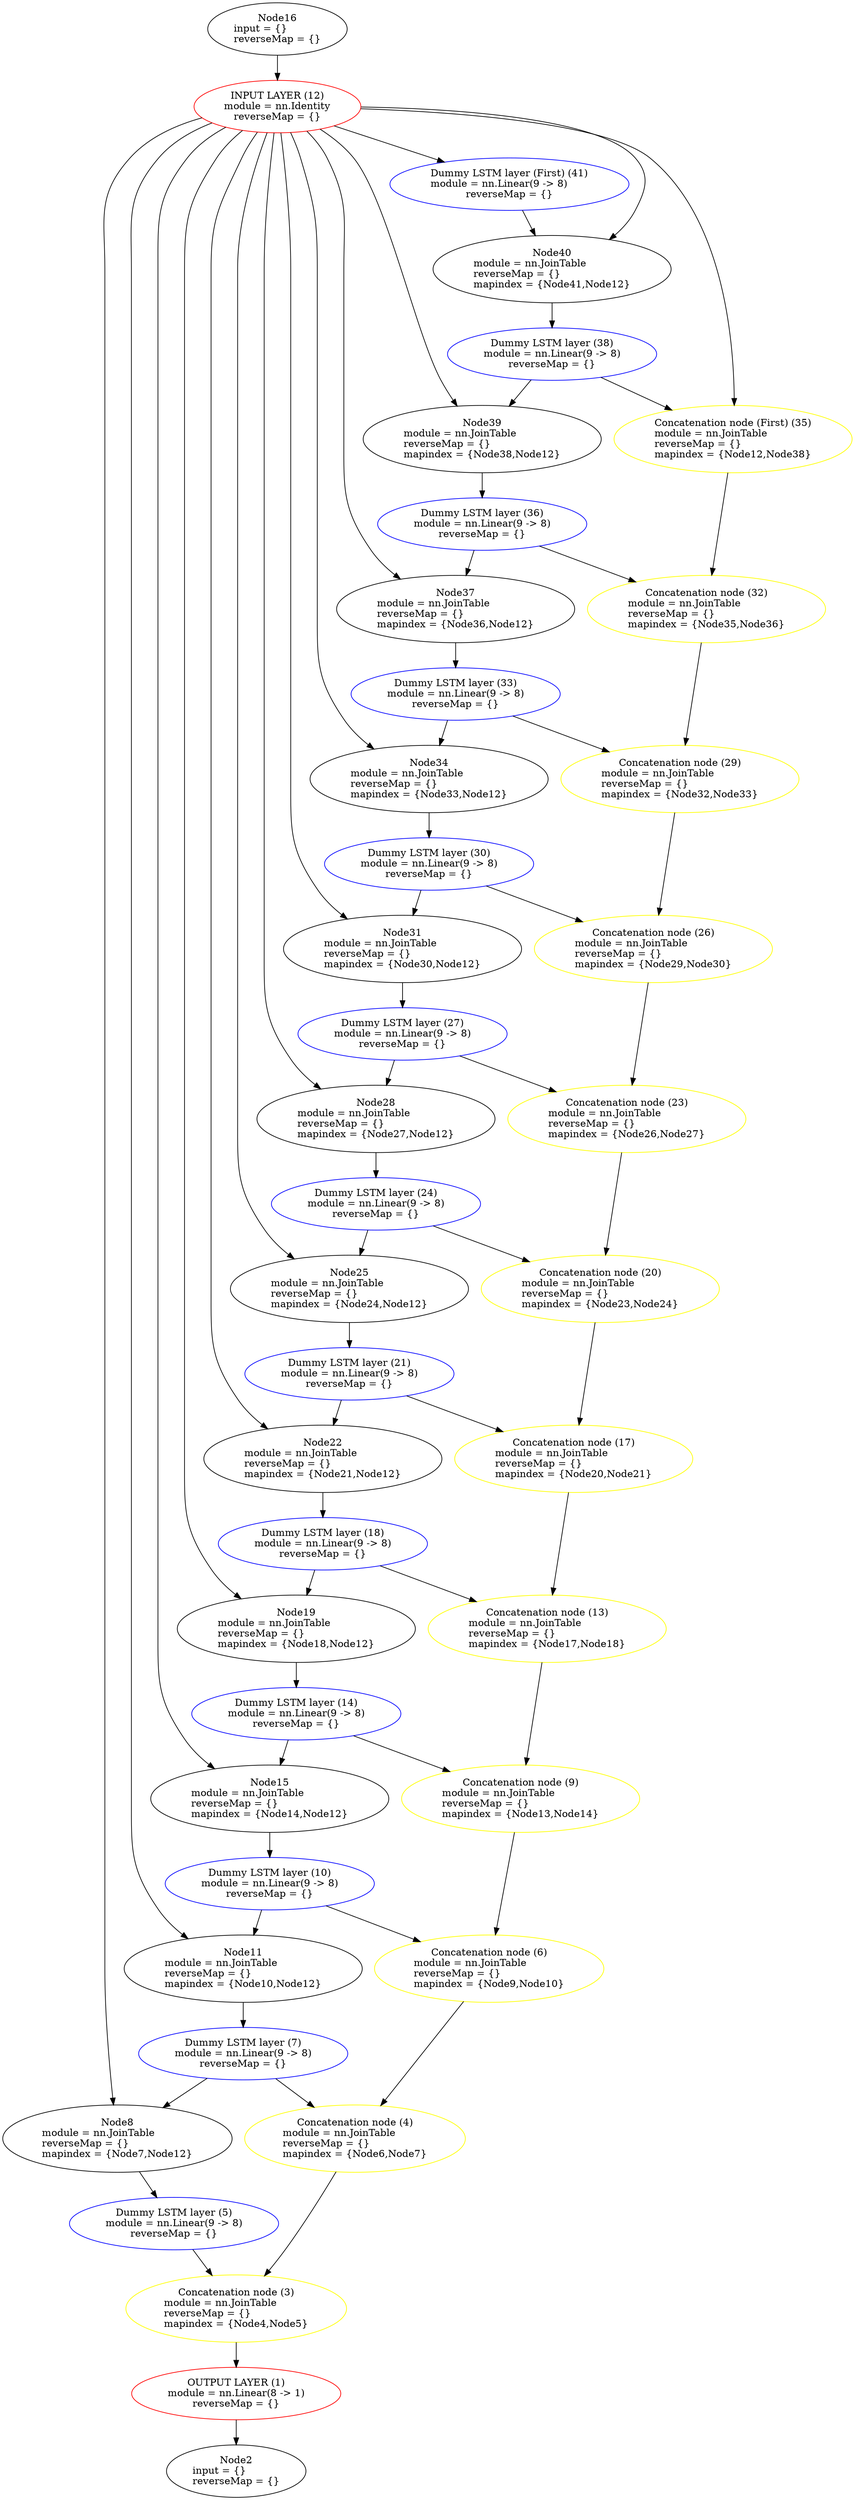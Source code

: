 digraph G {
	graph [bb="0,0,999,3584"];
	node [label="\N",
		shape=oval
	];
	n1	 [color=red,
		height=1.041,
		label="OUTPUT LAYER (1)\nmodule = nn.Linear(8 -> 1)\lreverseMap = {}",
		pos="278,150",
		tooltip="[topologyTest.lua]:76_",
		width=3.3125];
	n2	 [height=1.041,
		label="Node2\ninput = {}\lreverseMap = {}",
		pos="278,38",
		tooltip="[[C]]:-1_",
		width=2.1497];
	n1 -> n2	 [pos="e,278,75.844 278,112.37 278,103.93 278,94.829 278,86.011"];
	n3	 [color=yellow,
		height=1.3356,
		label="Concatenation node (3)\nmodule = nn.JoinTable\lreverseMap = {}\lmapindex = {Node4,Node5}",
		pos="278,272",
		tooltip="[topologyTest.lua]:68_",
		width=3.4507];
	n3 -> n1	 [pos="e,278,187.72 278,223.57 278,215.1 278,206.27 278,197.81"];
	n4	 [color=yellow,
		height=1.3356,
		label="Concatenation node (4)\nmodule = nn.JoinTable\lreverseMap = {}\lmapindex = {Node6,Node7}",
		pos="399,516",
		tooltip="[topologyTest.lua]:68_",
		width=3.4507];
	n4 -> n3	 [pos="e,301.31,319.63 375.81,468.63 355.87,428.73 327.04,371.09 305.85,328.7"];
	n5	 [color=blue,
		height=1.041,
		label="Dummy LSTM layer (5)\nmodule = nn.Linear(9 -> 8)\lreverseMap = {}",
		pos="189,394",
		tooltip="[topologyTest.lua]:64_",
		width=3.3125];
	n5 -> n3	 [pos="e,244.2,318.57 215.46,357.32 222.58,347.73 230.43,337.13 238.11,326.79"];
	n6	 [color=yellow,
		height=1.3356,
		label="Concatenation node (6)\nmodule = nn.JoinTable\lreverseMap = {}\lmapindex = {Node9,Node10}",
		pos="518,760",
		tooltip="[topologyTest.lua]:68_",
		width=3.5652];
	n6 -> n4	 [pos="e,421.93,563.63 495.2,712.63 475.58,672.73 447.23,615.09 426.39,572.7"];
	n7	 [color=blue,
		height=1.041,
		label="Dummy LSTM layer (7)\nmodule = nn.Linear(9 -> 8)\lreverseMap = {}",
		pos="238,638",
		tooltip="[topologyTest.lua]:64_",
		width=3.3125];
	n7 -> n4	 [pos="e,342.59,559.05 283.28,603.25 299.1,591.46 317.19,577.98 334.29,565.23"];
	n8	 [height=1.3356,
		label="Node8\nmodule = nn.JoinTable\lreverseMap = {}\lmapindex = {Node7,Node12}",
		pos="128,516",
		tooltip="[topologyTest.lua]:64_",
		width=3.5652];
	n7 -> n8	 [pos="e,169.18,561.92 205.59,601.65 196.32,591.53 186.02,580.29 176.03,569.39"];
	n8 -> n5	 [pos="e,170.59,431.23 151.58,468.6 156.31,459.31 161.27,449.55 165.98,440.28"];
	n9	 [color=yellow,
		height=1.3356,
		label="Concatenation node (9)\nmodule = nn.JoinTable\lreverseMap = {}\lmapindex = {Node13,Node14}",
		pos="561,1004",
		tooltip="[topologyTest.lua]:68_",
		width=3.7034];
	n9 -> n6	 [pos="e,526.37,808.12 552.61,955.77 545.61,916.37 535.61,860.11 528.16,818.18"];
	n10	 [color=blue,
		height=1.041,
		label="Dummy LSTM layer (10)\nmodule = nn.Linear(9 -> 8)\lreverseMap = {}",
		pos="276,882",
		tooltip="[topologyTest.lua]:64_",
		width=3.3125];
	n10 -> n6	 [pos="e,441.81,798.78 338.64,849.94 367.32,835.72 401.75,818.65 432.74,803.28"];
	n11	 [height=1.3356,
		label="Node11\nmodule = nn.JoinTable\lreverseMap = {}\lmapindex = {Node10,Node12}",
		pos="238,760",
		tooltip="[topologyTest.lua]:64_",
		width=3.7034];
	n10 -> n11	 [pos="e,252.84,807.86 264.5,844.67 261.77,836.07 258.8,826.69 255.87,817.43"];
	n11 -> n7	 [pos="e,238,675.72 238,711.57 238,703.1 238,694.27 238,685.81"];
	n12	 [color=red,
		height=1.041,
		label="INPUT LAYER (12)\nmodule = nn.Identity\lreverseMap = {}",
		pos="323,3434",
		tooltip="[topologyTest.lua]:20_",
		width=2.6117];
	n12 -> n8	 [pos="e,111.69,564.11 233.36,3422.3 190.93,3412.7 142.9,3394.5 112,3360 63.672,3306 76,3273.5 76,3201 76,3201 76,3201 76,759 76,694.47 \
93.89,622.39 108.68,573.81"];
	n12 -> n11	 [pos="e,180.12,803.68 241.6,3414.9 209.81,3403.9 175.63,3386.7 153,3360 105.97,3304.5 114,3273.8 114,3201 114,3201 114,3201 114,1003 114,\
930.83 111.26,906.7 147,844 153.82,832.04 162.96,820.85 172.83,810.79"];
	n15	 [height=1.3356,
		label="Node15\nmodule = nn.JoinTable\lreverseMap = {}\lmapindex = {Node14,Node12}",
		pos="276,1004",
		tooltip="[topologyTest.lua]:64_",
		width=3.7034];
	n12 -> n15	 [pos="e,218.12,1047.7 255.85,3407.8 233.3,3396.3 209.87,3380.6 194,3360 149.36,3302.1 152,3274.1 152,3201 152,3201 152,3201 152,1247 152,\
1174.8 149.26,1150.7 185,1088 191.82,1076 200.96,1064.8 210.83,1054.8"];
	n19	 [height=1.3356,
		label="Node19\nmodule = nn.JoinTable\lreverseMap = {}\lmapindex = {Node18,Node12}",
		pos="314,1248",
		tooltip="[topologyTest.lua]:64_",
		width=3.7034];
	n12 -> n19	 [pos="e,256.12,1291.7 275.18,3401.3 260.84,3389.8 246.22,3375.7 236,3360 195.86,3298.4 190,3274.6 190,3201 190,3201 190,3201 190,1491 \
190,1418.8 187.26,1394.7 223,1332 229.82,1320 238.96,1308.8 248.83,1298.8"];
	n22	 [height=1.3356,
		label="Node22\nmodule = nn.JoinTable\lreverseMap = {}\lmapindex = {Node21,Node12}",
		pos="352,1492",
		tooltip="[topologyTest.lua]:64_",
		width=3.7034];
	n12 -> n22	 [pos="e,294.12,1535.7 295.01,3398.1 286.71,3386.5 278.19,3373.1 272,3360 240.78,3293.7 228,3274.3 228,3201 228,3201 228,3201 228,1735 \
228,1662.8 225.26,1638.7 261,1576 267.82,1564 276.96,1552.8 286.83,1542.8"];
	n25	 [height=1.3356,
		label="Node25\nmodule = nn.JoinTable\lreverseMap = {}\lmapindex = {Node24,Node12}",
		pos="390,1736",
		tooltip="[topologyTest.lua]:64_",
		width=3.7034];
	n12 -> n25	 [pos="e,332.12,1779.7 308.32,3396.7 291.43,3351.6 266,3271.9 266,3201 266,3201 266,3201 266,1979 266,1906.8 263.26,1882.7 299,1820 305.82,\
1808 314.96,1796.8 324.83,1786.8"];
	n28	 [height=1.3356,
		label="Node28\nmodule = nn.JoinTable\lreverseMap = {}\lmapindex = {Node27,Node12}",
		pos="428,1980",
		tooltip="[topologyTest.lua]:64_",
		width=3.7034];
	n12 -> n28	 [pos="e,370.12,2023.7 318.16,3396.5 312.53,3350.9 304,3270.3 304,3201 304,3201 304,3201 304,2223 304,2150.8 301.26,2126.7 337,2064 343.82,\
2052 352.96,2040.8 362.83,2030.8"];
	n31	 [height=1.3356,
		label="Node31\nmodule = nn.JoinTable\lreverseMap = {}\lmapindex = {Node30,Node12}",
		pos="466,2224",
		tooltip="[topologyTest.lua]:64_",
		width=3.7034];
	n12 -> n31	 [pos="e,408.12,2267.7 327.84,3396.5 333.47,3350.9 342,3270.3 342,3201 342,3201 342,3201 342,2467 342,2394.8 339.26,2370.7 375,2308 381.82,\
2296 390.96,2284.8 400.83,2274.8"];
	n34	 [height=1.3356,
		label="Node34\nmodule = nn.JoinTable\lreverseMap = {}\lmapindex = {Node33,Node12}",
		pos="504,2468",
		tooltip="[topologyTest.lua]:64_",
		width=3.7034];
	n12 -> n34	 [pos="e,446.12,2511.7 341.64,3397 346.98,3385.4 352.34,3372.4 356,3360 376.24,3291.5 380,3272.5 380,3201 380,3201 380,3201 380,2711 380,\
2638.8 377.26,2614.7 413,2552 419.82,2540 428.96,2528.8 438.83,2518.8"];
	n35	 [color=yellow,
		height=1.3356,
		label="Concatenation node (First) (35)\nmodule = nn.JoinTable\lreverseMap = {}\lmapindex = {Node12,Node38}",
		pos="865,2956",
		tooltip="[topologyTest.lua]:56_",
		width=3.7034];
	n12 -> n35	 [pos="e,872.29,3004.1 416.79,3431 538.37,3426.3 741.04,3410.8 793,3360 886.13,3269 882.83,3101.8 873.43,3014.1"];
	n37	 [height=1.3356,
		label="Node37\nmodule = nn.JoinTable\lreverseMap = {}\lmapindex = {Node36,Node12}",
		pos="542,2712",
		tooltip="[topologyTest.lua]:64_",
		width=3.7034];
	n12 -> n37	 [pos="e,484.12,2755.7 363.81,3399.8 375.32,3388.4 386.69,3374.7 394,3360 425.77,3296 418,3272.5 418,3201 418,3201 418,3201 418,2955 418,\
2882.8 415.26,2858.7 451,2796 457.82,2784 466.96,2772.8 476.83,2762.8"];
	n39	 [height=1.3356,
		label="Node39\nmodule = nn.JoinTable\lreverseMap = {}\lmapindex = {Node38,Node12}",
		pos="580,2956",
		tooltip="[topologyTest.lua]:64_",
		width=3.7034];
	n12 -> n39	 [pos="e,546.29,3002.5 381.25,3404.5 399.76,3392.9 418.82,3378 432,3360 519.47,3240.5 462.72,3174.4 525,3040 529.51,3030.3 535.06,3020.4 \
540.88,3011"];
	n40	 [height=1.3356,
		label="Node40\nmodule = nn.JoinTable\lreverseMap = {}\lmapindex = {Node41,Node12}",
		pos="654,3200",
		tooltip="[topologyTest.lua]:52_",
		width=3.7034];
	n12 -> n40	 [pos="e,730.59,3239.4 417.02,3431.4 534.76,3427.2 726.49,3412.3 771,3360 792.88,3334.3 786.5,3314 771,3284 763.38,3269.3 751.79,3256.6 \
738.82,3245.8"];
	n41	 [color=blue,
		height=1.041,
		label="Dummy LSTM layer (First) (41)\nmodule = nn.Linear(9 -> 8)\lreverseMap = {}",
		pos="623,3322",
		tooltip="[topologyTest.lua]:40_",
		width=3.8653];
	n12 -> n41	 [pos="e,542.15,3352.6 391.07,3408 432.96,3392.7 487.13,3372.8 532.59,3356.2"];
	n13	 [color=yellow,
		height=1.3356,
		label="Concatenation node (13)\nmodule = nn.JoinTable\lreverseMap = {}\lmapindex = {Node17,Node18}",
		pos="599,1248",
		tooltip="[topologyTest.lua]:68_",
		width=3.7034];
	n13 -> n9	 [pos="e,568.4,1052.1 591.58,1199.8 585.4,1160.4 576.56,1104.1 569.98,1062.2"];
	n14	 [color=blue,
		height=1.041,
		label="Dummy LSTM layer (14)\nmodule = nn.Linear(9 -> 8)\lreverseMap = {}",
		pos="314,1126",
		tooltip="[topologyTest.lua]:64_",
		width=3.3125];
	n14 -> n9	 [pos="e,482.59,1043.1 377.61,1094.1 406.75,1079.9 441.76,1062.9 473.35,1047.6"];
	n14 -> n15	 [pos="e,290.84,1051.9 302.5,1088.7 299.77,1080.1 296.8,1070.7 293.87,1061.4"];
	n15 -> n10	 [pos="e,276,919.72 276,955.57 276,947.1 276,938.27 276,929.81"];
	n16	 [height=1.041,
		label="Node16\ninput = {}\lreverseMap = {}",
		pos="323,3546",
		tooltip="[[C]]:-1_",
		width=2.1497];
	n16 -> n12	 [pos="e,323,3471.8 323,3508.4 323,3499.9 323,3490.8 323,3482"];
	n17	 [color=yellow,
		height=1.3356,
		label="Concatenation node (17)\nmodule = nn.JoinTable\lreverseMap = {}\lmapindex = {Node20,Node21}",
		pos="637,1492",
		tooltip="[topologyTest.lua]:68_",
		width=3.7034];
	n17 -> n13	 [pos="e,606.4,1296.1 629.58,1443.8 623.4,1404.4 614.56,1348.1 607.98,1306.2"];
	n18	 [color=blue,
		height=1.041,
		label="Dummy LSTM layer (18)\nmodule = nn.Linear(9 -> 8)\lreverseMap = {}",
		pos="352,1370",
		tooltip="[topologyTest.lua]:64_",
		width=3.3125];
	n18 -> n13	 [pos="e,520.59,1287.1 415.61,1338.1 444.75,1323.9 479.76,1306.9 511.35,1291.6"];
	n18 -> n19	 [pos="e,328.84,1295.9 340.5,1332.7 337.77,1324.1 334.8,1314.7 331.87,1305.4"];
	n19 -> n14	 [pos="e,314,1163.7 314,1199.6 314,1191.1 314,1182.3 314,1173.8"];
	n20	 [color=yellow,
		height=1.3356,
		label="Concatenation node (20)\nmodule = nn.JoinTable\lreverseMap = {}\lmapindex = {Node23,Node24}",
		pos="675,1736",
		tooltip="[topologyTest.lua]:68_",
		width=3.7034];
	n20 -> n17	 [pos="e,644.4,1540.1 667.58,1687.8 661.4,1648.4 652.56,1592.1 645.98,1550.2"];
	n21	 [color=blue,
		height=1.041,
		label="Dummy LSTM layer (21)\nmodule = nn.Linear(9 -> 8)\lreverseMap = {}",
		pos="390,1614",
		tooltip="[topologyTest.lua]:64_",
		width=3.3125];
	n21 -> n17	 [pos="e,558.59,1531.1 453.61,1582.1 482.75,1567.9 517.76,1550.9 549.35,1535.6"];
	n21 -> n22	 [pos="e,366.84,1539.9 378.5,1576.7 375.77,1568.1 372.8,1558.7 369.87,1549.4"];
	n22 -> n18	 [pos="e,352,1407.7 352,1443.6 352,1435.1 352,1426.3 352,1417.8"];
	n23	 [color=yellow,
		height=1.3356,
		label="Concatenation node (23)\nmodule = nn.JoinTable\lreverseMap = {}\lmapindex = {Node26,Node27}",
		pos="713,1980",
		tooltip="[topologyTest.lua]:68_",
		width=3.7034];
	n23 -> n20	 [pos="e,682.4,1784.1 705.58,1931.8 699.4,1892.4 690.56,1836.1 683.98,1794.2"];
	n24	 [color=blue,
		height=1.041,
		label="Dummy LSTM layer (24)\nmodule = nn.Linear(9 -> 8)\lreverseMap = {}",
		pos="428,1858",
		tooltip="[topologyTest.lua]:64_",
		width=3.3125];
	n24 -> n20	 [pos="e,596.59,1775.1 491.61,1826.1 520.75,1811.9 555.76,1794.9 587.35,1779.6"];
	n24 -> n25	 [pos="e,404.84,1783.9 416.5,1820.7 413.77,1812.1 410.8,1802.7 407.87,1793.4"];
	n25 -> n21	 [pos="e,390,1651.7 390,1687.6 390,1679.1 390,1670.3 390,1661.8"];
	n26	 [color=yellow,
		height=1.3356,
		label="Concatenation node (26)\nmodule = nn.JoinTable\lreverseMap = {}\lmapindex = {Node29,Node30}",
		pos="751,2224",
		tooltip="[topologyTest.lua]:68_",
		width=3.7034];
	n26 -> n23	 [pos="e,720.4,2028.1 743.58,2175.8 737.4,2136.4 728.56,2080.1 721.98,2038.2"];
	n27	 [color=blue,
		height=1.041,
		label="Dummy LSTM layer (27)\nmodule = nn.Linear(9 -> 8)\lreverseMap = {}",
		pos="466,2102",
		tooltip="[topologyTest.lua]:64_",
		width=3.3125];
	n27 -> n23	 [pos="e,634.59,2019.1 529.61,2070.1 558.75,2055.9 593.76,2038.9 625.35,2023.6"];
	n27 -> n28	 [pos="e,442.84,2027.9 454.5,2064.7 451.77,2056.1 448.8,2046.7 445.87,2037.4"];
	n28 -> n24	 [pos="e,428,1895.7 428,1931.6 428,1923.1 428,1914.3 428,1905.8"];
	n29	 [color=yellow,
		height=1.3356,
		label="Concatenation node (29)\nmodule = nn.JoinTable\lreverseMap = {}\lmapindex = {Node32,Node33}",
		pos="789,2468",
		tooltip="[topologyTest.lua]:68_",
		width=3.7034];
	n29 -> n26	 [pos="e,758.4,2272.1 781.58,2419.8 775.4,2380.4 766.56,2324.1 759.98,2282.2"];
	n30	 [color=blue,
		height=1.041,
		label="Dummy LSTM layer (30)\nmodule = nn.Linear(9 -> 8)\lreverseMap = {}",
		pos="504,2346",
		tooltip="[topologyTest.lua]:64_",
		width=3.3125];
	n30 -> n26	 [pos="e,672.59,2263.1 567.61,2314.1 596.75,2299.9 631.76,2282.9 663.35,2267.6"];
	n30 -> n31	 [pos="e,480.84,2271.9 492.5,2308.7 489.77,2300.1 486.8,2290.7 483.87,2281.4"];
	n31 -> n27	 [pos="e,466,2139.7 466,2175.6 466,2167.1 466,2158.3 466,2149.8"];
	n32	 [color=yellow,
		height=1.3356,
		label="Concatenation node (32)\nmodule = nn.JoinTable\lreverseMap = {}\lmapindex = {Node35,Node36}",
		pos="827,2712",
		tooltip="[topologyTest.lua]:68_",
		width=3.7034];
	n32 -> n29	 [pos="e,796.4,2516.1 819.58,2663.8 813.4,2624.4 804.56,2568.1 797.98,2526.2"];
	n33	 [color=blue,
		height=1.041,
		label="Dummy LSTM layer (33)\nmodule = nn.Linear(9 -> 8)\lreverseMap = {}",
		pos="542,2590",
		tooltip="[topologyTest.lua]:64_",
		width=3.3125];
	n33 -> n29	 [pos="e,710.59,2507.1 605.61,2558.1 634.75,2543.9 669.76,2526.9 701.35,2511.6"];
	n33 -> n34	 [pos="e,518.84,2515.9 530.5,2552.7 527.77,2544.1 524.8,2534.7 521.87,2525.4"];
	n34 -> n30	 [pos="e,504,2383.7 504,2419.6 504,2411.1 504,2402.3 504,2393.8"];
	n35 -> n32	 [pos="e,834.4,2760.1 857.58,2907.8 851.4,2868.4 842.56,2812.1 835.98,2770.2"];
	n36	 [color=blue,
		height=1.041,
		label="Dummy LSTM layer (36)\nmodule = nn.Linear(9 -> 8)\lreverseMap = {}",
		pos="580,2834",
		tooltip="[topologyTest.lua]:64_",
		width=3.3125];
	n36 -> n32	 [pos="e,748.59,2751.1 643.61,2802.1 672.75,2787.9 707.76,2770.9 739.35,2755.6"];
	n36 -> n37	 [pos="e,556.84,2759.9 568.5,2796.7 565.77,2788.1 562.8,2778.7 559.87,2769.4"];
	n37 -> n33	 [pos="e,542,2627.7 542,2663.6 542,2655.1 542,2646.3 542,2637.8"];
	n38	 [color=blue,
		height=1.041,
		label="Dummy LSTM layer (38)\nmodule = nn.Linear(9 -> 8)\lreverseMap = {}",
		pos="654,3078",
		tooltip="[topologyTest.lua]:52_",
		width=3.3125];
	n38 -> n35	 [pos="e,794.71,2997 710.54,3044.8 733.69,3031.7 760.88,3016.2 785.95,3002"];
	n38 -> n39	 [pos="e,608.5,3003.2 631.8,3041 626.13,3031.8 619.92,3021.7 613.82,3011.8"];
	n39 -> n36	 [pos="e,580,2871.7 580,2907.6 580,2899.1 580,2890.3 580,2881.8"];
	n40 -> n38	 [pos="e,654,3115.7 654,3151.6 654,3143.1 654,3134.3 654,3125.8"];
	n41 -> n40	 [pos="e,641.84,3248.1 632.47,3284.3 634.64,3275.9 637,3266.8 639.33,3257.8"];
}
